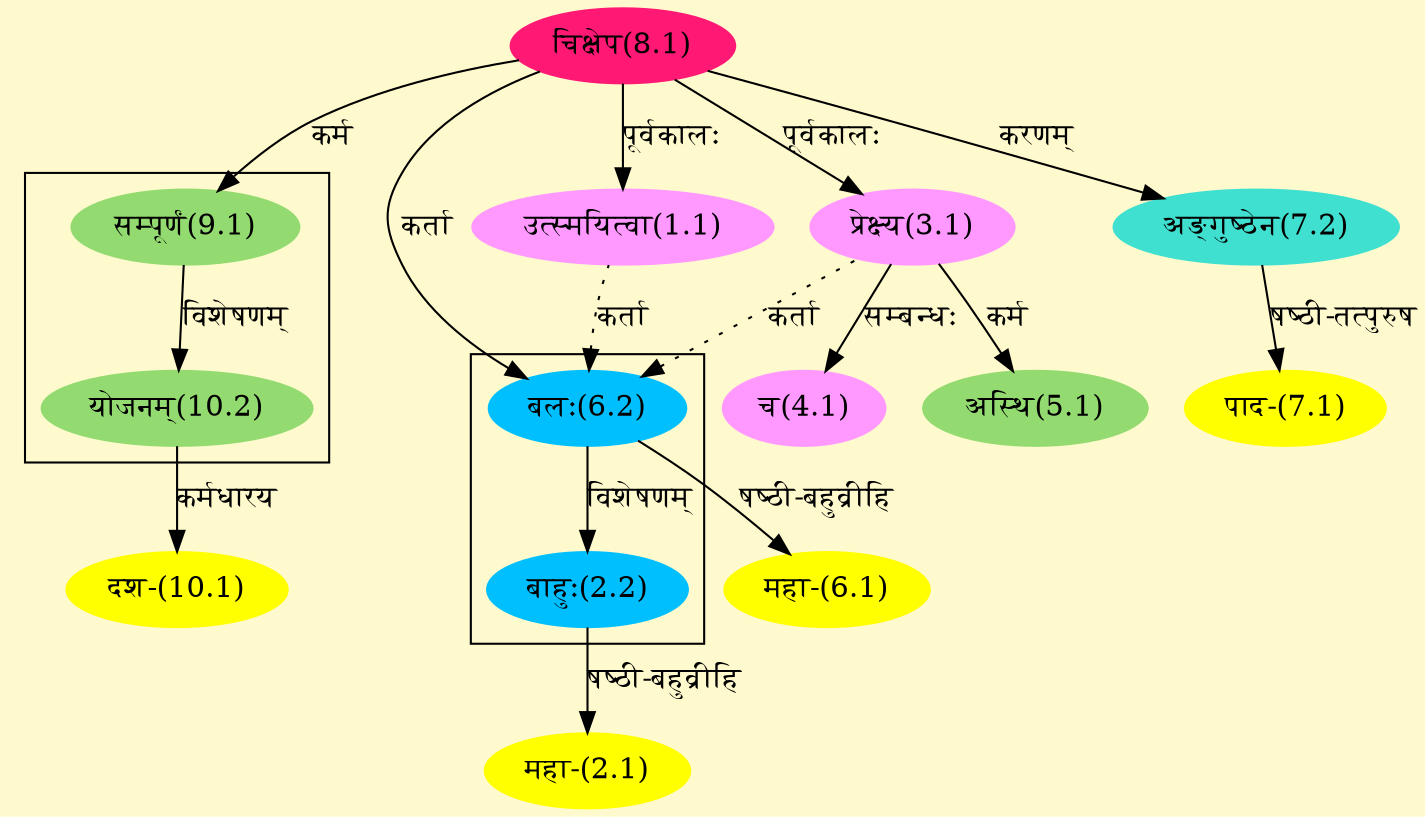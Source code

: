 digraph G{
rankdir=BT;
 compound=true;
 bgcolor="lemonchiffon1";

subgraph cluster_1{
Node2_2 [style=filled, color="#00BFFF" label = "बाहुः(2.2)"]
Node6_2 [style=filled, color="#00BFFF" label = "बलः(6.2)"]

}

subgraph cluster_2{
Node10_2 [style=filled, color="#93DB70" label = "योजनम्(10.2)"]
Node9_1 [style=filled, color="#93DB70" label = "सम्पूर्णं(9.1)"]

}
Node1_1 [style=filled, color="#FF99FF" label = "उत्स्मयित्वा(1.1)"]
Node8_1 [style=filled, color="#FF1975" label = "चिक्षेप(8.1)"]
Node2_1 [style=filled, color="#FFFF00" label = "महा-(2.1)"]
Node2_2 [style=filled, color="#00BFFF" label = "बाहुः(2.2)"]
Node3_1 [style=filled, color="#FF99FF" label = "प्रेक्ष्य(3.1)"]
Node4_1 [style=filled, color="#FF99FF" label = "च(4.1)"]
Node5_1 [style=filled, color="#93DB70" label = "अस्थि(5.1)"]
Node6_1 [style=filled, color="#FFFF00" label = "महा-(6.1)"]
Node6_2 [style=filled, color="#00BFFF" label = "बलः(6.2)"]
Node7_1 [style=filled, color="#FFFF00" label = "पाद-(7.1)"]
Node7_2 [style=filled, color="#40E0D0" label = "अङ्गुष्ठेन(7.2)"]
Node [style=filled, color="" label = "()"]
Node9_1 [style=filled, color="#93DB70" label = "सम्पूर्णं(9.1)"]
Node10_1 [style=filled, color="#FFFF00" label = "दश-(10.1)"]
Node10_2 [style=filled, color="#93DB70" label = "योजनम्(10.2)"]
/* Start of Relations section */

Node1_1 -> Node8_1 [  label="पूर्वकालः"  dir="back" ]
Node2_1 -> Node2_2 [  label="षष्ठी-बहुव्रीहि"  dir="back" ]
Node2_2 -> Node6_2 [  label="विशेषणम्"  dir="back" ]
Node3_1 -> Node8_1 [  label="पूर्वकालः"  dir="back" ]
Node4_1 -> Node3_1 [  label="सम्बन्धः"  dir="back" ]
Node5_1 -> Node3_1 [  label="कर्म"  dir="back" ]
Node6_1 -> Node6_2 [  label="षष्ठी-बहुव्रीहि"  dir="back" ]
Node6_2 -> Node8_1 [  label="कर्ता"  dir="back" ]
Node6_2 -> Node3_1 [ style=dotted label="कर्ता"  dir="back" ]
Node6_2 -> Node1_1 [ style=dotted label="कर्ता"  dir="back" ]
Node7_1 -> Node7_2 [  label="षष्ठी-तत्पुरुष"  dir="back" ]
Node7_2 -> Node8_1 [  label="करणम्"  dir="back" ]
Node9_1 -> Node8_1 [  label="कर्म"  dir="back" ]
Node10_1 -> Node10_2 [  label="कर्मधारय"  dir="back" ]
Node10_2 -> Node9_1 [  label="विशेषणम्"  dir="back" ]
}
